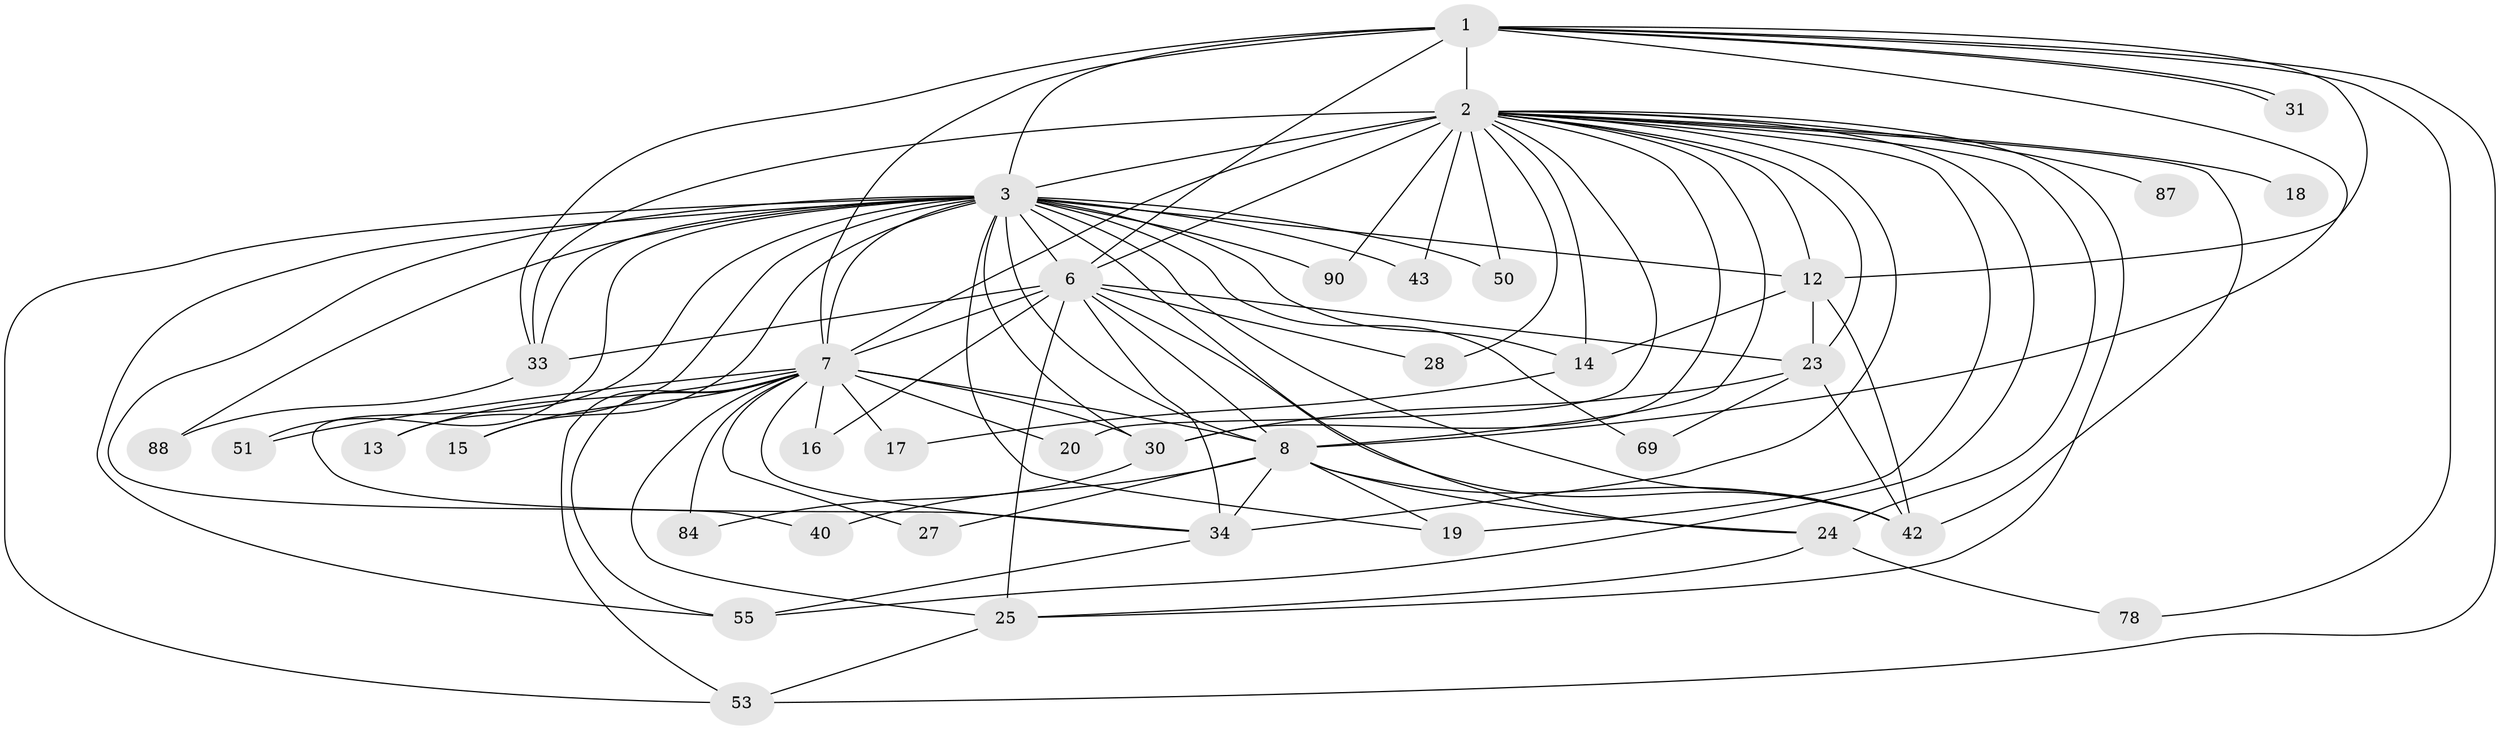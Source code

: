 // original degree distribution, {19: 0.024, 27: 0.008, 23: 0.008, 29: 0.008, 30: 0.008, 17: 0.008, 22: 0.008, 24: 0.008, 4: 0.128, 9: 0.008, 2: 0.6, 6: 0.024, 3: 0.112, 5: 0.024, 7: 0.008, 8: 0.016}
// Generated by graph-tools (version 1.1) at 2025/17/03/04/25 18:17:17]
// undirected, 37 vertices, 97 edges
graph export_dot {
graph [start="1"]
  node [color=gray90,style=filled];
  1 [super="+70+114"];
  2 [super="+108+21+5+22"];
  3 [super="+35+36+37+4+11+63+49+67"];
  6 [super="+71+82+32+26+29+77+47+41"];
  7 [super="+62+65"];
  8 [super="+38"];
  12 [super="+73+48"];
  13;
  14;
  15;
  16;
  17;
  18;
  19;
  20;
  23 [super="+61+59"];
  24 [super="+106+93+66"];
  25 [super="+107+100+105+98"];
  27;
  28 [super="+122"];
  30 [super="+52+57"];
  31;
  33 [super="+80+46"];
  34 [super="+72+64"];
  40;
  42 [super="+116+117+86+45"];
  43 [super="+58"];
  50;
  51;
  53 [super="+103"];
  55 [super="+56"];
  69;
  78;
  84;
  87;
  88;
  90;
  1 -- 2 [weight=8];
  1 -- 3 [weight=2];
  1 -- 6 [weight=2];
  1 -- 7;
  1 -- 8;
  1 -- 12;
  1 -- 31;
  1 -- 31;
  1 -- 33;
  1 -- 78;
  1 -- 53;
  2 -- 3 [weight=14];
  2 -- 6 [weight=11];
  2 -- 7 [weight=5];
  2 -- 8 [weight=6];
  2 -- 14;
  2 -- 18 [weight=2];
  2 -- 24 [weight=3];
  2 -- 12 [weight=4];
  2 -- 19 [weight=2];
  2 -- 33 [weight=2];
  2 -- 20;
  2 -- 23;
  2 -- 25 [weight=2];
  2 -- 87 [weight=2];
  2 -- 90;
  2 -- 28 [weight=2];
  2 -- 30 [weight=2];
  2 -- 34 [weight=2];
  2 -- 42;
  2 -- 43;
  2 -- 50 [weight=2];
  2 -- 55;
  3 -- 6 [weight=6];
  3 -- 7 [weight=5];
  3 -- 8 [weight=2];
  3 -- 15;
  3 -- 43 [weight=2];
  3 -- 50;
  3 -- 90;
  3 -- 24 [weight=3];
  3 -- 88;
  3 -- 12;
  3 -- 69;
  3 -- 42 [weight=2];
  3 -- 14;
  3 -- 55;
  3 -- 30 [weight=3];
  3 -- 33 [weight=2];
  3 -- 34;
  3 -- 40;
  3 -- 13;
  3 -- 19;
  3 -- 51;
  3 -- 53;
  6 -- 7 [weight=3];
  6 -- 8 [weight=2];
  6 -- 16;
  6 -- 23;
  6 -- 28 [weight=2];
  6 -- 33;
  6 -- 25 [weight=2];
  6 -- 42;
  6 -- 34;
  7 -- 8 [weight=2];
  7 -- 13;
  7 -- 15;
  7 -- 16;
  7 -- 17;
  7 -- 20;
  7 -- 27;
  7 -- 30 [weight=2];
  7 -- 34;
  7 -- 51;
  7 -- 53;
  7 -- 55;
  7 -- 84;
  7 -- 25;
  8 -- 19;
  8 -- 27;
  8 -- 24;
  8 -- 40;
  8 -- 34;
  8 -- 42;
  12 -- 14;
  12 -- 42 [weight=2];
  12 -- 23;
  14 -- 17;
  23 -- 42;
  23 -- 69;
  23 -- 30;
  24 -- 25;
  24 -- 78;
  25 -- 53;
  30 -- 84;
  33 -- 88;
  34 -- 55;
}
